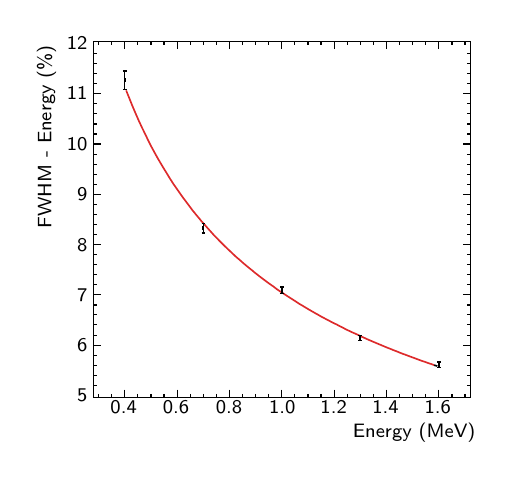 \begin{tikzpicture}[y=-1cm]
\sf
  \definecolor{red}{RGB}{221,42,43}
  \definecolor{green}{RGB}{132,184,24}
  \definecolor{blue}{RGB}{0,72,112}
  \definecolor{orange}{RGB}{192,128,64}
  \definecolor{gray}{RGB}{107,108,110}

\draw[black] (9.855,22.824) rectangle (14.647,18.309);

%%\path[fill=white] (9.855,22.824) rectangle (14.647,18.309);
%%\draw[black] (9.855,22.824) rectangle (14.647,18.309);
%% \draw[black] (9.855,22.824) -- (14.647,22.824);
%% \draw[black] (9.855,22.824) -- (9.855,18.309);
%% \draw[black] (9.855,22.824) -- (14.647,22.824);

\path (13.029,23.339) node[text=black,anchor=base west] {\scriptsize{}Energy (MeV)};
\draw[black] (10.257 ,22.729) -- (10.257,22.824);
\draw[black] (10.922   ,22.729)   -- (10.922,22.824);
\draw[black] (11.587 ,22.729) -- (11.587,22.824);
\draw[black] (12.251 ,22.729) -- (12.251,22.824);
\draw[black] (12.916  ,22.729)  -- (12.916,22.824);
\draw[black] (13.581 ,22.729) -- (13.581,22.824);
\draw[black] (14.245 ,22.729) -- (14.245,22.824);

\draw[black] (10.422 ,22.782) -- (10.422,22.824);
\draw[black] (10.59 ,22.782) -- (10.59,22.824);
\draw[black] (10.755 ,22.782) -- (10.755,22.824);
\draw[black] (11.087  ,22.782)  -- (11.087,22.824);
\draw[black] (11.254 ,22.782) -- (11.254,22.824);
\draw[black] (11.419 ,22.782) -- (11.419,22.824);
\draw[black] (11.752 ,22.782) -- (11.752,22.824);
\draw[black] (11.919 ,22.782) -- (11.919,22.824);
\draw[black] (12.084 ,22.782) -- (12.084,22.824);
\draw[black] (12.416 ,22.782) -- (12.416,22.824);
\draw[black] (12.584 ,22.782) -- (12.584,22.824);
\draw[black] (12.749 ,22.782) -- (12.749,22.824);
\draw[black] (13.081   ,22.782)   -- (13.081,22.824);
\draw[black] (13.248 ,22.782) -- (13.248,22.824);
\draw[black] (13.413 ,22.782) -- (13.413,22.824);
\draw[black] (13.748 ,22.782) -- (13.748,22.824);
\draw[black] (13.913 ,22.782) -- (13.913,22.824);
\draw[black] (14.08 ,22.782) -- (14.08,22.824);
\draw[black] (10.09 ,22.782) -- (10.09,22.824);
\draw[black] (9.925  ,22.782)  -- (9.925,22.824);
\draw[black] (14.412 ,22.782) -- (14.412,22.824);
\draw[black] (14.577 ,22.782) -- (14.577,22.824);


\draw[black] (10.257 ,18.405) -- (10.257,18.309);
\draw[black] (10.922   ,18.405)   -- (10.922,18.309);
\draw[black] (11.587 ,18.405) -- (11.587,18.309);
\draw[black] (12.251 ,18.405) -- (12.251,18.309);
\draw[black] (12.916  ,18.405)  -- (12.916,18.309);
\draw[black] (13.581 ,18.405) -- (13.581,18.309);
\draw[black] (14.245 ,18.405) -- (14.245,18.309);

\draw[black] (10.422 ,18.351) -- (10.422,18.309);
\draw[black] (10.59 ,18.351) -- (10.59,18.309);
\draw[black] (10.755 ,18.351) -- (10.755,18.309);
\draw[black] (11.087  ,18.351)  -- (11.087,18.309);
\draw[black] (11.254 ,18.351) -- (11.254,18.309);
\draw[black] (11.419 ,18.351) -- (11.419,18.309);
\draw[black] (11.752 ,18.351) -- (11.752,18.309);
\draw[black] (11.919 ,18.351) -- (11.919,18.309);
\draw[black] (12.084 ,18.351) -- (12.084,18.309);
\draw[black] (12.416 ,18.351) -- (12.416,18.309);
\draw[black] (12.584 ,18.351) -- (12.584,18.309);
\draw[black] (12.749 ,18.351) -- (12.749,18.309);
\draw[black] (13.081   ,18.351)   -- (13.081,18.309);
\draw[black] (13.248 ,18.351) -- (13.248,18.309);
\draw[black] (13.413 ,18.351) -- (13.413,18.309);
\draw[black] (13.748 ,18.351) -- (13.748,18.309);
\draw[black] (13.913 ,18.351) -- (13.913,18.309);
\draw[black] (14.08 ,18.351) -- (14.08,18.309);
\draw[black] (10.09 ,18.351) -- (10.09,18.309);
\draw[black] (9.925  ,18.351)  -- (9.925,18.309);
\draw[black] (14.412 ,18.351) -- (14.412,18.309);
\draw[black] (14.577 ,18.351) -- (14.577,18.309);

\path (9.951,23.031) node[text=black,anchor=base west] {\scriptsize{}0.4};
\path (10.617,23.031) node[text=black,anchor=base west] {\scriptsize{}0.6};
\path (11.288,23.031) node[text=black,anchor=base west] {\scriptsize{}0.8};
\path (11.964,23.031) node[text=black,anchor=base west] {\scriptsize{}1.0};
\path (12.618,23.031) node[text=black,anchor=base west] {\scriptsize{}1.2};
\path (13.276,23.031) node[text=black,anchor=base west] {\scriptsize{}1.4};
\path (13.941,23.031) node[text=black,anchor=base west] {\scriptsize{}1.6};

%% Y axis
%%\draw[black] (9.95,22.803 ) -- (9.855,22.803);
\draw[black] (9.95,22.164 ) -- (9.855,22.164);
\draw[black] (9.95,21.524 ) -- (9.855,21.524);
\draw[black] (9.95,20.887 ) -- (9.855,20.887);
\draw[black] (9.95,20.248 ) -- (9.855,20.248);
\draw[black] (9.95,19.609  )  -- (9.855,19.609);
\draw[black] (9.95,18.972 ) -- (9.855,18.972);
%%\draw[black] (9.95,18.332 ) -- (9.855,18.332);

\draw[black] (9.90,22.674 ) -- (9.855,22.674);
\draw[black] (9.90,22.547 ) -- (9.855,22.547);
\draw[black] (9.90,22.42 ) -- (9.855,22.42);
\draw[black] (9.90,22.291 ) -- (9.855,22.291);
\draw[black] (9.90,22.037 ) -- (9.855,22.037);
\draw[black] (9.90,21.907  )  -- (9.855,21.907);
\draw[black] (9.90,21.78  )  -- (9.855,21.78);
\draw[black] (9.90,21.654  )  -- (9.855,21.654);
\draw[black] (9.90,21.397 ) -- (9.855,21.397);
\draw[black] (9.90,21.27 ) -- (9.855,21.27);
\draw[black] (9.90,21.141 ) -- (9.855,21.141);
\draw[black] (9.90,21.014 ) -- (9.855,21.014);
\draw[black] (9.90,20.758 ) -- (9.855,20.758);
\draw[black] (9.90,20.631 ) -- (9.855,20.631);
\draw[black] (9.90,20.504 ) -- (9.855,20.504);
\draw[black] (9.90,20.375 ) -- (9.855,20.375);
\draw[black] (9.90,20.121 ) -- (9.855,20.121);
\draw[black] (9.90,19.992 ) -- (9.855,19.992);
\draw[black] (9.90,19.865 ) -- (9.855,19.865);
\draw[black] (9.90,19.738 ) -- (9.855,19.738);
\draw[black] (9.90,19.482  )  -- (9.855,19.482);
\draw[black] (9.90,19.355  )  -- (9.855,19.355);
\draw[black] (9.90,19.226 ) -- (9.855,19.226);
\draw[black] (9.90,19.099 ) -- (9.855,19.099);
\draw[black] (9.90,18.843 ) -- (9.855,18.843);
\draw[black] (9.90,18.716 ) -- (9.855,18.716);
\draw[black] (9.90,18.589 ) -- (9.855,18.589);
\draw[black] (9.90,18.459 ) -- (9.855,18.459);


%%\draw[black] (14.553,22.803 ) -- (14.647,22.803);
\draw[black] (14.553,22.164 ) -- (14.647,22.164);
\draw[black] (14.553,21.524 ) -- (14.647,21.524);
\draw[black] (14.553,20.887 ) -- (14.647,20.887);
\draw[black] (14.553,20.248 ) -- (14.647,20.248);
\draw[black] (14.553,19.609  )  -- (14.647,19.609);
\draw[black] (14.553,18.972 ) -- (14.647,18.972);
%%\draw[black] (14.553,18.332 ) -- (14.647,18.332);

\draw[black] (14.603,22.674 ) -- (14.647,22.674);
\draw[black] (14.603,22.547 ) -- (14.647,22.547);
\draw[black] (14.603,22.42 ) -- (14.647,22.42);
\draw[black] (14.603,22.291 ) -- (14.647,22.291);
\draw[black] (14.603,22.037 ) -- (14.647,22.037);
\draw[black] (14.603,21.907  )  -- (14.647,21.907);
\draw[black] (14.603,21.78  )  -- (14.647,21.78);
\draw[black] (14.603,21.654  )  -- (14.647,21.654);
\draw[black] (14.603,21.397 ) -- (14.647,21.397);
\draw[black] (14.603,21.27 ) -- (14.647,21.27);
\draw[black] (14.603,21.141 ) -- (14.647,21.141);
\draw[black] (14.603,21.014 ) -- (14.647,21.014);
\draw[black] (14.603,20.758 ) -- (14.647,20.758);
\draw[black] (14.603,20.631 ) -- (14.647,20.631);
\draw[black] (14.603,20.504 ) -- (14.647,20.504);
\draw[black] (14.603,20.375 ) -- (14.647,20.375);
\draw[black] (14.603,20.121 ) -- (14.647,20.121);
\draw[black] (14.603,19.992 ) -- (14.647,19.992);
\draw[black] (14.603,19.865 ) -- (14.647,19.865);
\draw[black] (14.603,19.738 ) -- (14.647,19.738);
\draw[black] (14.603,19.482  )  -- (14.647,19.482);
\draw[black] (14.603,19.355  )  -- (14.647,19.355);
\draw[black] (14.603,19.226 ) -- (14.647,19.226);
\draw[black] (14.603,19.099 ) -- (14.647,19.099);
\draw[black] (14.603,18.843 ) -- (14.647,18.843);
\draw[black] (14.603,18.716 ) -- (14.647,18.716);
\draw[black] (14.603,18.589 ) -- (14.647,18.589);
\draw[black] (14.603,18.459 ) -- (14.647,18.459);

\path (9.907,22.875) node[text=black,anchor=base east] {\scriptsize{}5};
\path (9.907,22.24) node[text=black,anchor=base east] {\scriptsize{}6};
\path (9.907,21.607) node[text=black,anchor=base east] {\scriptsize{}7};
\path (9.907,20.972) node[text=black,anchor=base east] {\scriptsize{}8};
\path (9.907,20.326) node[text=black,anchor=base east] {\scriptsize{}9};
\path (9.907,19.691) node[text=black,anchor=base east] {\scriptsize{}10};
\path (9.907,19.046) node[text=black,anchor=base east] {\scriptsize{}11};
\path (9.907,18.411) node[text=black,anchor=base east] {\scriptsize{}12};

\path (9.325,20.804) node[text=black,anchor=base west,rotate=90.0] {\scriptsize{}FWHM - Energy (\%)};

%% Legend
%% \path (13.073,18.07) node[text=black,anchor=base west] {\fontsize{6.0}{7.2}\selectfont{}$\chi^2$/ndf = 3.105/4};
%% \path (13.073,18.51) node[text=black,anchor=base west] {\fontsize{6.0}{7.2}\selectfont{}$p_0$ = 7.047 $\pm$ 0.031};

\draw[semithick,red] (10.274,18.929) -- (10.315,19.031) -- (10.355,19.13) -- (10.395,19.224) -- (10.435,19.315) -- (10.475,19.401) -- (10.516,19.484) -- (10.554,19.564) -- (10.594,19.643) -- (10.634,19.717) -- (10.674,19.789) -- (10.715,19.859) -- (10.755,19.926) -- (10.795,19.99) -- (10.833,20.053) -- (10.873,20.115) -- (10.914,20.174) -- (10.954,20.231) -- (10.994,20.288) -- (11.034,20.341) -- (11.074,20.394) -- (11.113,20.447) -- (11.153,20.496) -- (11.193,20.544) -- (11.233,20.593) -- (11.273,20.637) -- (11.314,20.684) -- (11.352,20.726) -- (11.392,20.771) -- (11.432,20.811) -- (11.472,20.853) -- (11.513,20.894) -- (11.553,20.932) -- (11.593,20.97) -- (11.631,21.006) -- (11.671,21.044) -- (11.712,21.078) -- (11.752,21.114) -- (11.792,21.148) -- (11.832,21.181) -- (11.872,21.213) -- (11.91,21.245) -- (11.951,21.277) -- (11.991,21.308) -- (12.031,21.338) -- (12.071,21.368) -- (12.112,21.397) -- (12.152,21.425) -- (12.19,21.455) -- (12.23,21.482);
\draw[semithick,red] (12.23,21.482) -- (12.27,21.507) -- (12.311,21.535) -- (12.351,21.56) -- (12.391,21.586) -- (12.431,21.611) -- (12.469,21.637) -- (12.509,21.66) -- (12.55,21.685) -- (12.59,21.709) -- (12.63,21.732) -- (12.67,21.755) -- (12.708,21.776) -- (12.749,21.8) -- (12.789,21.821) -- (12.829,21.842) -- (12.869,21.863) -- (12.91,21.884) -- (12.95,21.903) -- (12.988,21.924) -- (13.028,21.943) -- (13.068,21.965) -- (13.109,21.984) -- (13.149,22.003) -- (13.189,22.02) -- (13.229,22.039) -- (13.267,22.058) -- (13.307,22.075) -- (13.348,22.094) -- (13.388,22.111) -- (13.428,22.128) -- (13.468,22.145) -- (13.509,22.162) -- (13.547,22.178) -- (13.587,22.195) -- (13.627,22.21) -- (13.667,22.227) -- (13.708,22.242) -- (13.748,22.259) -- (13.786,22.274) -- (13.826,22.288) -- (13.866,22.303) -- (13.906,22.318) -- (13.947,22.333) -- (13.987,22.348) -- (14.027,22.363) -- (14.065,22.375) -- (14.105,22.39) -- (14.146,22.403) -- (14.186,22.418);

\draw[semithick,black] (14.186,22.418) -- (14.226,22.43);
\draw[semithick,black] (10.255,18.8) -- cycle;
\draw[semithick,black] (10.255,18.826) -- (10.255,18.777);
\draw[semithick,black] (10.255,18.8) -- (10.257,18.8);
\draw[semithick,black] (10.257,18.826) -- (10.257,18.777);
\draw[semithick,black] (10.255,18.8) -- (10.255,18.684);
\draw[semithick,black] (10.232,18.684) -- (10.281,18.684);
\draw[semithick,black] (10.255,18.8) -- (10.255,18.917);
\draw[semithick,black] (10.232,18.917) -- (10.281,18.917);
\draw[semithick,black] (11.256,20.682) -- (11.254,20.682);
\draw[semithick,black] (11.254,20.705) -- (11.254,20.657);
\draw[semithick,black] (11.256,20.682) -- cycle;
\draw[semithick,black] (11.256,20.705) -- (11.256,20.657);
\draw[semithick,black] (11.256,20.682) -- (11.256,20.621);
\draw[semithick,black] (11.231,20.621) -- (11.28,20.621);
\draw[semithick,black] (11.256,20.682) -- (11.256,20.743);
\draw[semithick,black] (11.231,20.743) -- (11.28,20.743);
\draw[semithick,black] (12.251,21.465) -- (12.249,21.465);
\draw[semithick,black] (12.249,21.491) -- (12.249,21.442);
\draw[semithick,black] (12.251,21.465) -- cycle;
\draw[semithick,black] (12.251,21.491) -- (12.251,21.442);
\draw[semithick,black] (12.251,21.465) -- (12.251,21.425);
\draw[semithick,black] (12.226,21.425) -- (12.275,21.425);
\draw[semithick,black] (12.251,21.465) -- (12.251,21.507);
\draw[semithick,black] (12.226,21.507) -- (12.275,21.507);
\draw[semithick,black] (13.248,22.075) -- (13.246,22.075);
\draw[semithick,black] (13.246,22.1) -- (13.246,22.051);
\draw[semithick,black] (13.248,22.075) -- cycle;
\draw[semithick,black] (13.248,22.1) -- (13.248,22.051);
\draw[semithick,black] (13.248,22.075) -- (13.248,22.043);
\draw[semithick,black] (13.223,22.043) -- (13.271,22.043);
\draw[semithick,black] (13.248,22.075) -- (13.248,22.106);
\draw[semithick,black] (13.223,22.106) -- (13.271,22.106);
\draw[semithick,black] (14.245,22.416) -- cycle;
\draw[semithick,black] (14.245,22.439) -- (14.245,22.39);
\draw[semithick,black] (14.245,22.416) -- (14.247,22.416);
\draw[semithick,black] (14.247,22.439) -- (14.247,22.39);
\draw[semithick,black] (14.245,22.416) -- (14.245,22.382);
\draw[semithick,black] (14.222,22.382) -- (14.271,22.382);
\draw[semithick,black] (14.245,22.416) -- (14.245,22.447);
\draw[semithick,black] (14.222,22.447) -- (14.271,22.447);


\end{tikzpicture}%

%% Configure (x)emacs for this file ...
%% Local Variables:
%% mode: latex
%% End:
